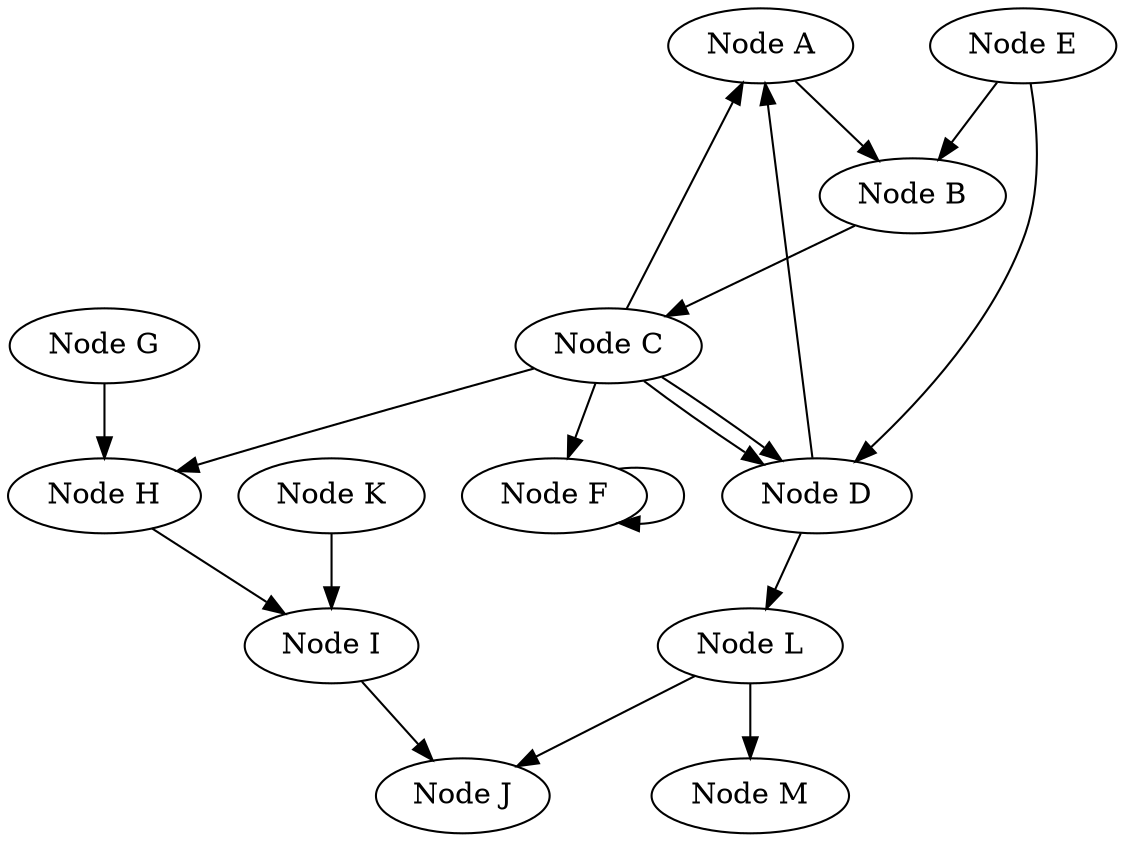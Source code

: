 // My Graph
digraph {
	A [label="Node A"]
	B [label="Node B"]
	C [label="Node C"]
	D [label="Node D"]
	E [label="Node E"]
	F [label="Node F"]
	G [label="Node G"]
	H [label="Node H"]
	I [label="Node I"]
	J [label="Node J"]
	K [label="Node K"]
	L [label="Node L"]
	M [label="Node M"]
	A -> B
	B -> C
	C -> D
	D -> A
	E -> B
	C -> D
	C -> F
	H -> I
	I -> J
	K -> I
	F -> F
	E -> D
	C -> A
	D -> L
	G -> H
	L -> M
	C -> H
	L -> J
}
